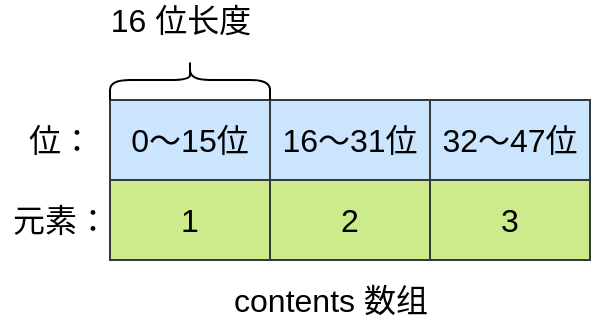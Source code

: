 <mxfile version="13.9.9" type="device"><diagram id="nBFXP1DDNB7VcBXgGPmh" name="第 1 页"><mxGraphModel dx="946" dy="672" grid="1" gridSize="10" guides="1" tooltips="1" connect="1" arrows="1" fold="1" page="1" pageScale="1" pageWidth="827" pageHeight="1169" math="0" shadow="0"><root><mxCell id="0"/><mxCell id="1" parent="0"/><mxCell id="d2NVDG7MiAj2PIxuMCTl-1" value="0～15位" style="rounded=0;whiteSpace=wrap;html=1;fontSize=16;fillColor=#cce5ff;strokeColor=#36393d;" vertex="1" parent="1"><mxGeometry x="120" y="200" width="80" height="40" as="geometry"/></mxCell><mxCell id="d2NVDG7MiAj2PIxuMCTl-2" value="16～31位" style="rounded=0;whiteSpace=wrap;html=1;fontSize=16;fillColor=#cce5ff;strokeColor=#36393d;" vertex="1" parent="1"><mxGeometry x="200" y="200" width="80" height="40" as="geometry"/></mxCell><mxCell id="d2NVDG7MiAj2PIxuMCTl-3" value="32～47位" style="rounded=0;whiteSpace=wrap;html=1;fontSize=16;fillColor=#cce5ff;strokeColor=#36393d;" vertex="1" parent="1"><mxGeometry x="280" y="200" width="80" height="40" as="geometry"/></mxCell><mxCell id="d2NVDG7MiAj2PIxuMCTl-4" value="" style="shape=curlyBracket;whiteSpace=wrap;html=1;rounded=1;rotation=90;fontSize=16;" vertex="1" parent="1"><mxGeometry x="150" y="150" width="20" height="80" as="geometry"/></mxCell><mxCell id="d2NVDG7MiAj2PIxuMCTl-5" value="16 位长度" style="text;html=1;align=center;verticalAlign=middle;resizable=0;points=[];autosize=1;fontSize=16;" vertex="1" parent="1"><mxGeometry x="110" y="150" width="90" height="20" as="geometry"/></mxCell><mxCell id="d2NVDG7MiAj2PIxuMCTl-6" value="1" style="rounded=0;whiteSpace=wrap;html=1;fontSize=16;fillColor=#cdeb8b;strokeColor=#36393d;" vertex="1" parent="1"><mxGeometry x="120" y="240" width="80" height="40" as="geometry"/></mxCell><mxCell id="d2NVDG7MiAj2PIxuMCTl-7" value="2" style="rounded=0;whiteSpace=wrap;html=1;fontSize=16;fillColor=#cdeb8b;strokeColor=#36393d;" vertex="1" parent="1"><mxGeometry x="200" y="240" width="80" height="40" as="geometry"/></mxCell><mxCell id="d2NVDG7MiAj2PIxuMCTl-8" value="3" style="rounded=0;whiteSpace=wrap;html=1;fontSize=16;fillColor=#cdeb8b;strokeColor=#36393d;" vertex="1" parent="1"><mxGeometry x="280" y="240" width="80" height="40" as="geometry"/></mxCell><mxCell id="d2NVDG7MiAj2PIxuMCTl-11" value="contents 数组" style="text;html=1;align=center;verticalAlign=middle;resizable=0;points=[];autosize=1;fontSize=16;" vertex="1" parent="1"><mxGeometry x="175" y="290" width="110" height="20" as="geometry"/></mxCell><mxCell id="d2NVDG7MiAj2PIxuMCTl-12" value="位：" style="text;html=1;align=center;verticalAlign=middle;resizable=0;points=[];autosize=1;fontSize=16;" vertex="1" parent="1"><mxGeometry x="70" y="210" width="50" height="20" as="geometry"/></mxCell><mxCell id="d2NVDG7MiAj2PIxuMCTl-13" value="元素：" style="text;html=1;align=center;verticalAlign=middle;resizable=0;points=[];autosize=1;fontSize=16;" vertex="1" parent="1"><mxGeometry x="65" y="250" width="60" height="20" as="geometry"/></mxCell></root></mxGraphModel></diagram></mxfile>